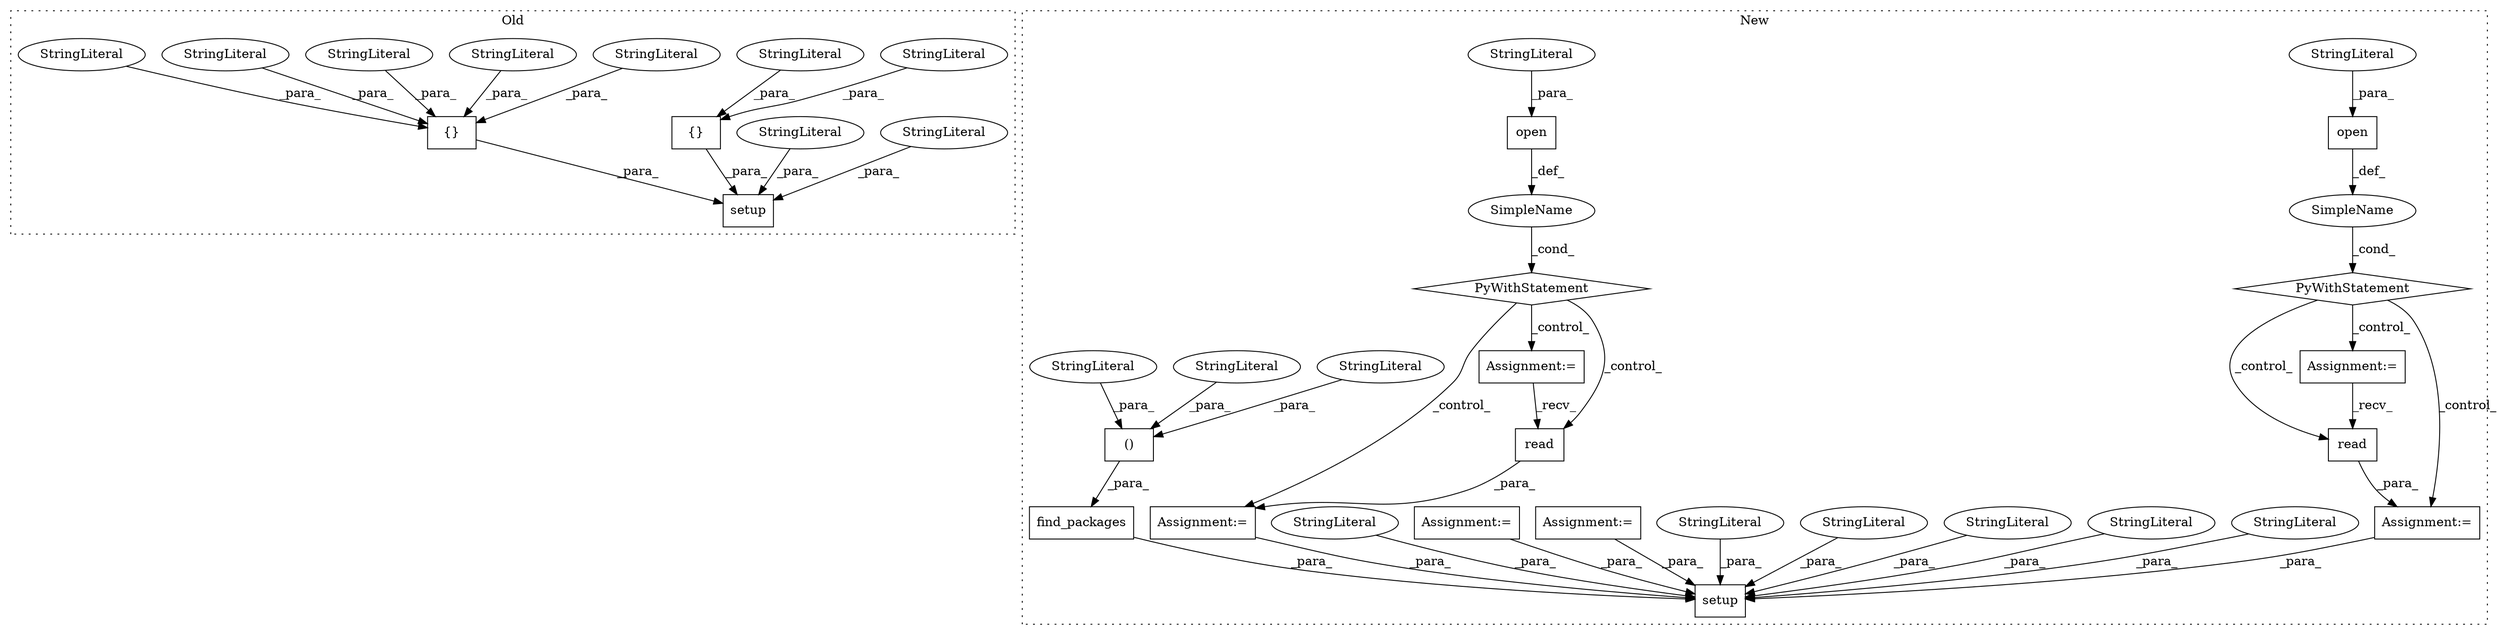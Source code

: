 digraph G {
subgraph cluster0 {
1 [label="setup" a="32" s="87,221" l="6,1" shape="box"];
4 [label="StringLiteral" a="45" s="93" l="13" shape="ellipse"];
5 [label="StringLiteral" a="45" s="107" l="5" shape="ellipse"];
6 [label="{}" a="4" s="125,152" l="1,1" shape="box"];
12 [label="StringLiteral" a="45" s="126" l="13" shape="ellipse"];
14 [label="{}" a="4" s="166,220" l="1,1" shape="box"];
26 [label="StringLiteral" a="45" s="183" l="12" shape="ellipse"];
27 [label="StringLiteral" a="45" s="206" l="14" shape="ellipse"];
28 [label="StringLiteral" a="45" s="140" l="12" shape="ellipse"];
29 [label="StringLiteral" a="45" s="196" l="9" shape="ellipse"];
30 [label="StringLiteral" a="45" s="167" l="7" shape="ellipse"];
35 [label="StringLiteral" a="45" s="175" l="7" shape="ellipse"];
label = "Old";
style="dotted";
}
subgraph cluster1 {
2 [label="open" a="32" s="259,273" l="5,1" shape="box"];
3 [label="StringLiteral" a="45" s="264" l="9" shape="ellipse"];
7 [label="read" a="32" s="310" l="6" shape="box"];
8 [label="SimpleName" a="42" s="" l="" shape="ellipse"];
9 [label="PyWithStatement" a="104" s="249,274" l="10,2" shape="diamond"];
10 [label="Assignment:=" a="7" s="291" l="1" shape="box"];
11 [label="Assignment:=" a="7" s="307" l="1" shape="box"];
13 [label="setup" a="32" s="328,615" l="6,1" shape="box"];
15 [label="Assignment:=" a="7" s="228" l="1" shape="box"];
16 [label="StringLiteral" a="45" s="334" l="12" shape="ellipse"];
17 [label="StringLiteral" a="45" s="434" l="25" shape="ellipse"];
18 [label="StringLiteral" a="45" s="460" l="30" shape="ellipse"];
19 [label="StringLiteral" a="45" s="355" l="71" shape="ellipse"];
20 [label="StringLiteral" a="45" s="347" l="7" shape="ellipse"];
21 [label="Assignment:=" a="7" s="123" l="7" shape="box"];
22 [label="Assignment:=" a="7" s="157" l="6" shape="box"];
23 [label="SimpleName" a="42" s="" l="" shape="ellipse"];
24 [label="PyWithStatement" a="104" s="169,196" l="10,2" shape="diamond"];
25 [label="StringLiteral" a="45" s="491" l="45" shape="ellipse"];
31 [label="Assignment:=" a="7" s="213" l="1" shape="box"];
32 [label="read" a="32" s="231" l="6" shape="box"];
33 [label="open" a="32" s="179,195" l="5,1" shape="box"];
34 [label="StringLiteral" a="45" s="184" l="11" shape="ellipse"];
36 [label="()" a="106" s="564" l="49" shape="box"];
37 [label="StringLiteral" a="45" s="564" l="7" shape="ellipse"];
38 [label="StringLiteral" a="45" s="584" l="6" shape="ellipse"];
39 [label="StringLiteral" a="45" s="603" l="10" shape="ellipse"];
40 [label="find_packages" a="32" s="545,613" l="19,2" shape="box"];
label = "New";
style="dotted";
}
2 -> 8 [label="_def_"];
3 -> 2 [label="_para_"];
4 -> 1 [label="_para_"];
5 -> 1 [label="_para_"];
6 -> 1 [label="_para_"];
7 -> 11 [label="_para_"];
8 -> 9 [label="_cond_"];
9 -> 11 [label="_control_"];
9 -> 7 [label="_control_"];
9 -> 10 [label="_control_"];
10 -> 7 [label="_recv_"];
11 -> 13 [label="_para_"];
12 -> 6 [label="_para_"];
14 -> 1 [label="_para_"];
15 -> 13 [label="_para_"];
16 -> 13 [label="_para_"];
17 -> 13 [label="_para_"];
18 -> 13 [label="_para_"];
19 -> 13 [label="_para_"];
20 -> 13 [label="_para_"];
21 -> 13 [label="_para_"];
22 -> 13 [label="_para_"];
23 -> 24 [label="_cond_"];
24 -> 15 [label="_control_"];
24 -> 31 [label="_control_"];
24 -> 32 [label="_control_"];
25 -> 13 [label="_para_"];
26 -> 14 [label="_para_"];
27 -> 14 [label="_para_"];
28 -> 6 [label="_para_"];
29 -> 14 [label="_para_"];
30 -> 14 [label="_para_"];
31 -> 32 [label="_recv_"];
32 -> 15 [label="_para_"];
33 -> 23 [label="_def_"];
34 -> 33 [label="_para_"];
35 -> 14 [label="_para_"];
36 -> 40 [label="_para_"];
37 -> 36 [label="_para_"];
38 -> 36 [label="_para_"];
39 -> 36 [label="_para_"];
40 -> 13 [label="_para_"];
}